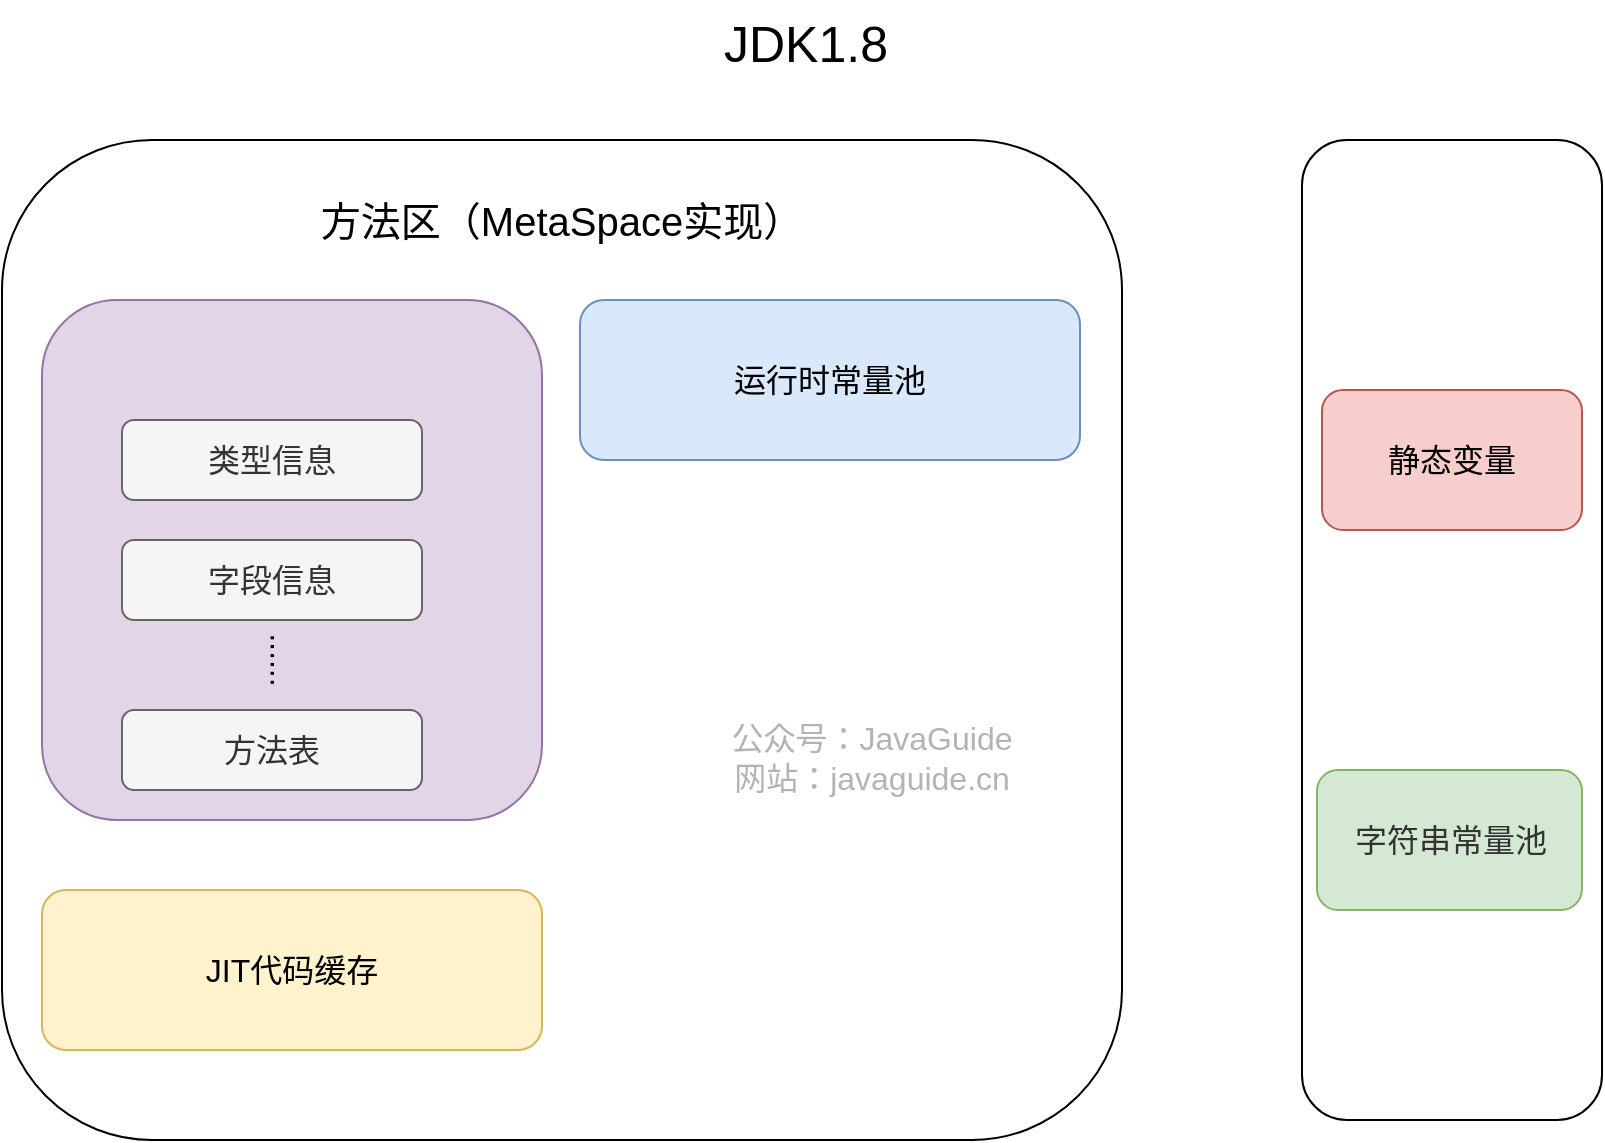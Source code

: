 <mxfile version="13.4.5" type="device"><diagram id="gYNeldG73rc2GvLzjtzR" name="Page-1"><mxGraphModel dx="1106" dy="997" grid="1" gridSize="10" guides="1" tooltips="1" connect="1" arrows="1" fold="1" page="1" pageScale="1" pageWidth="827" pageHeight="1169" math="0" shadow="0"><root><mxCell id="0"/><mxCell id="1" parent="0"/><mxCell id="sY8xKdiL2J8gzEmJfwox-1" value="" style="rounded=1;whiteSpace=wrap;html=1;sketch=0;fontSize=16;glass=0;shadow=0;" parent="1" vertex="1"><mxGeometry x="10" y="220" width="560" height="500" as="geometry"/></mxCell><mxCell id="sY8xKdiL2J8gzEmJfwox-2" value="" style="rounded=1;whiteSpace=wrap;html=1;sketch=0;fontSize=16;" parent="1" vertex="1"><mxGeometry x="660" y="220" width="150" height="490" as="geometry"/></mxCell><mxCell id="sY8xKdiL2J8gzEmJfwox-3" value="静态变量" style="rounded=1;whiteSpace=wrap;html=1;fillColor=#f8cecc;strokeColor=#b85450;sketch=0;fontSize=16;" parent="1" vertex="1"><mxGeometry x="670" y="345" width="130" height="70" as="geometry"/></mxCell><mxCell id="sY8xKdiL2J8gzEmJfwox-4" value="&lt;span style=&quot;color: rgb(51, 51, 51); font-size: 16px;&quot;&gt;字符串常量池&lt;/span&gt;" style="rounded=1;whiteSpace=wrap;html=1;fillColor=#d5e8d4;strokeColor=#82b366;sketch=0;fontSize=16;" parent="1" vertex="1"><mxGeometry x="667.5" y="535" width="132.5" height="70" as="geometry"/></mxCell><mxCell id="sY8xKdiL2J8gzEmJfwox-5" value="" style="rounded=1;whiteSpace=wrap;html=1;fillColor=#dae8fc;strokeColor=#6c8ebf;sketch=0;fontSize=16;glass=0;shadow=0;" parent="1" vertex="1"><mxGeometry x="299" y="300" width="250" height="80" as="geometry"/></mxCell><mxCell id="sY8xKdiL2J8gzEmJfwox-6" value="运行时常量池" style="text;html=1;strokeColor=none;fillColor=none;align=center;verticalAlign=middle;whiteSpace=wrap;rounded=1;fontSize=16;sketch=0;glass=0;shadow=0;" parent="1" vertex="1"><mxGeometry x="284" y="330" width="280" height="20" as="geometry"/></mxCell><mxCell id="sY8xKdiL2J8gzEmJfwox-7" value="JIT代码缓存" style="rounded=1;whiteSpace=wrap;html=1;fillColor=#fff2cc;strokeColor=#d6b656;sketch=0;fontSize=16;glass=0;shadow=0;" parent="1" vertex="1"><mxGeometry x="30" y="595" width="250" height="80" as="geometry"/></mxCell><mxCell id="sY8xKdiL2J8gzEmJfwox-8" value="" style="rounded=1;whiteSpace=wrap;html=1;fillColor=#e1d5e7;strokeColor=#9673a6;sketch=0;fontSize=16;glass=0;shadow=0;" parent="1" vertex="1"><mxGeometry x="30" y="300" width="250" height="260" as="geometry"/></mxCell><mxCell id="sY8xKdiL2J8gzEmJfwox-9" value="类型信息" style="rounded=1;whiteSpace=wrap;html=1;fillColor=#f5f5f5;strokeColor=#666666;sketch=0;fontSize=16;fontColor=#333333;glass=0;shadow=0;" parent="1" vertex="1"><mxGeometry x="70" y="360" width="150" height="40" as="geometry"/></mxCell><mxCell id="sY8xKdiL2J8gzEmJfwox-10" value="字段信息" style="rounded=1;whiteSpace=wrap;html=1;fillColor=#f5f5f5;strokeColor=#666666;sketch=0;fontSize=16;fontColor=#333333;glass=0;shadow=0;" parent="1" vertex="1"><mxGeometry x="70" y="420" width="150" height="40" as="geometry"/></mxCell><mxCell id="sY8xKdiL2J8gzEmJfwox-11" value="方法表" style="rounded=1;whiteSpace=wrap;html=1;fillColor=#f5f5f5;strokeColor=#666666;sketch=0;fontSize=16;fontColor=#333333;glass=0;shadow=0;" parent="1" vertex="1"><mxGeometry x="70" y="505" width="150" height="40" as="geometry"/></mxCell><mxCell id="sY8xKdiL2J8gzEmJfwox-12" value="......" style="text;html=1;strokeColor=none;fillColor=none;align=center;verticalAlign=middle;whiteSpace=wrap;rounded=1;fontSize=16;horizontal=0;sketch=0;glass=1;shadow=0;" parent="1" vertex="1"><mxGeometry x="120" y="470" width="40" height="20" as="geometry"/></mxCell><mxCell id="sY8xKdiL2J8gzEmJfwox-13" value="方法区（&lt;font style=&quot;font-size: 20px&quot;&gt;MetaSpace&lt;/font&gt;实现）" style="text;html=1;strokeColor=none;fillColor=none;align=center;verticalAlign=middle;whiteSpace=wrap;rounded=1;fontSize=20;sketch=0;glass=1;shadow=0;" parent="1" vertex="1"><mxGeometry x="140" y="250" width="300" height="20" as="geometry"/></mxCell><mxCell id="sY8xKdiL2J8gzEmJfwox-14" value="&lt;span style=&quot;color: rgb(0 , 0 , 0) ; font-family: &amp;#34;helvetica&amp;#34; ; font-size: 25px ; font-style: normal ; font-weight: 400 ; letter-spacing: normal ; text-align: center ; text-indent: 0px ; text-transform: none ; word-spacing: 0px ; display: inline ; float: none&quot;&gt;JDK1.8&lt;/span&gt;" style="text;whiteSpace=wrap;html=1;sketch=0;rounded=1;" parent="1" vertex="1"><mxGeometry x="369" y="150" width="110" height="30" as="geometry"/></mxCell><mxCell id="eS5TPGck8rCQ18NpQKpd-1" value="公众号：JavaGuide&lt;br style=&quot;font-size: 16px;&quot;&gt;网站：javaguide.cn" style="text;html=1;strokeColor=none;fillColor=none;align=center;verticalAlign=middle;whiteSpace=wrap;rounded=0;labelBackgroundColor=none;fontSize=16;fontColor=#B3B3B3;rotation=0;sketch=0;shadow=0;" parent="1" vertex="1"><mxGeometry x="360" y="505" width="170" height="47.5" as="geometry"/></mxCell></root></mxGraphModel></diagram></mxfile>